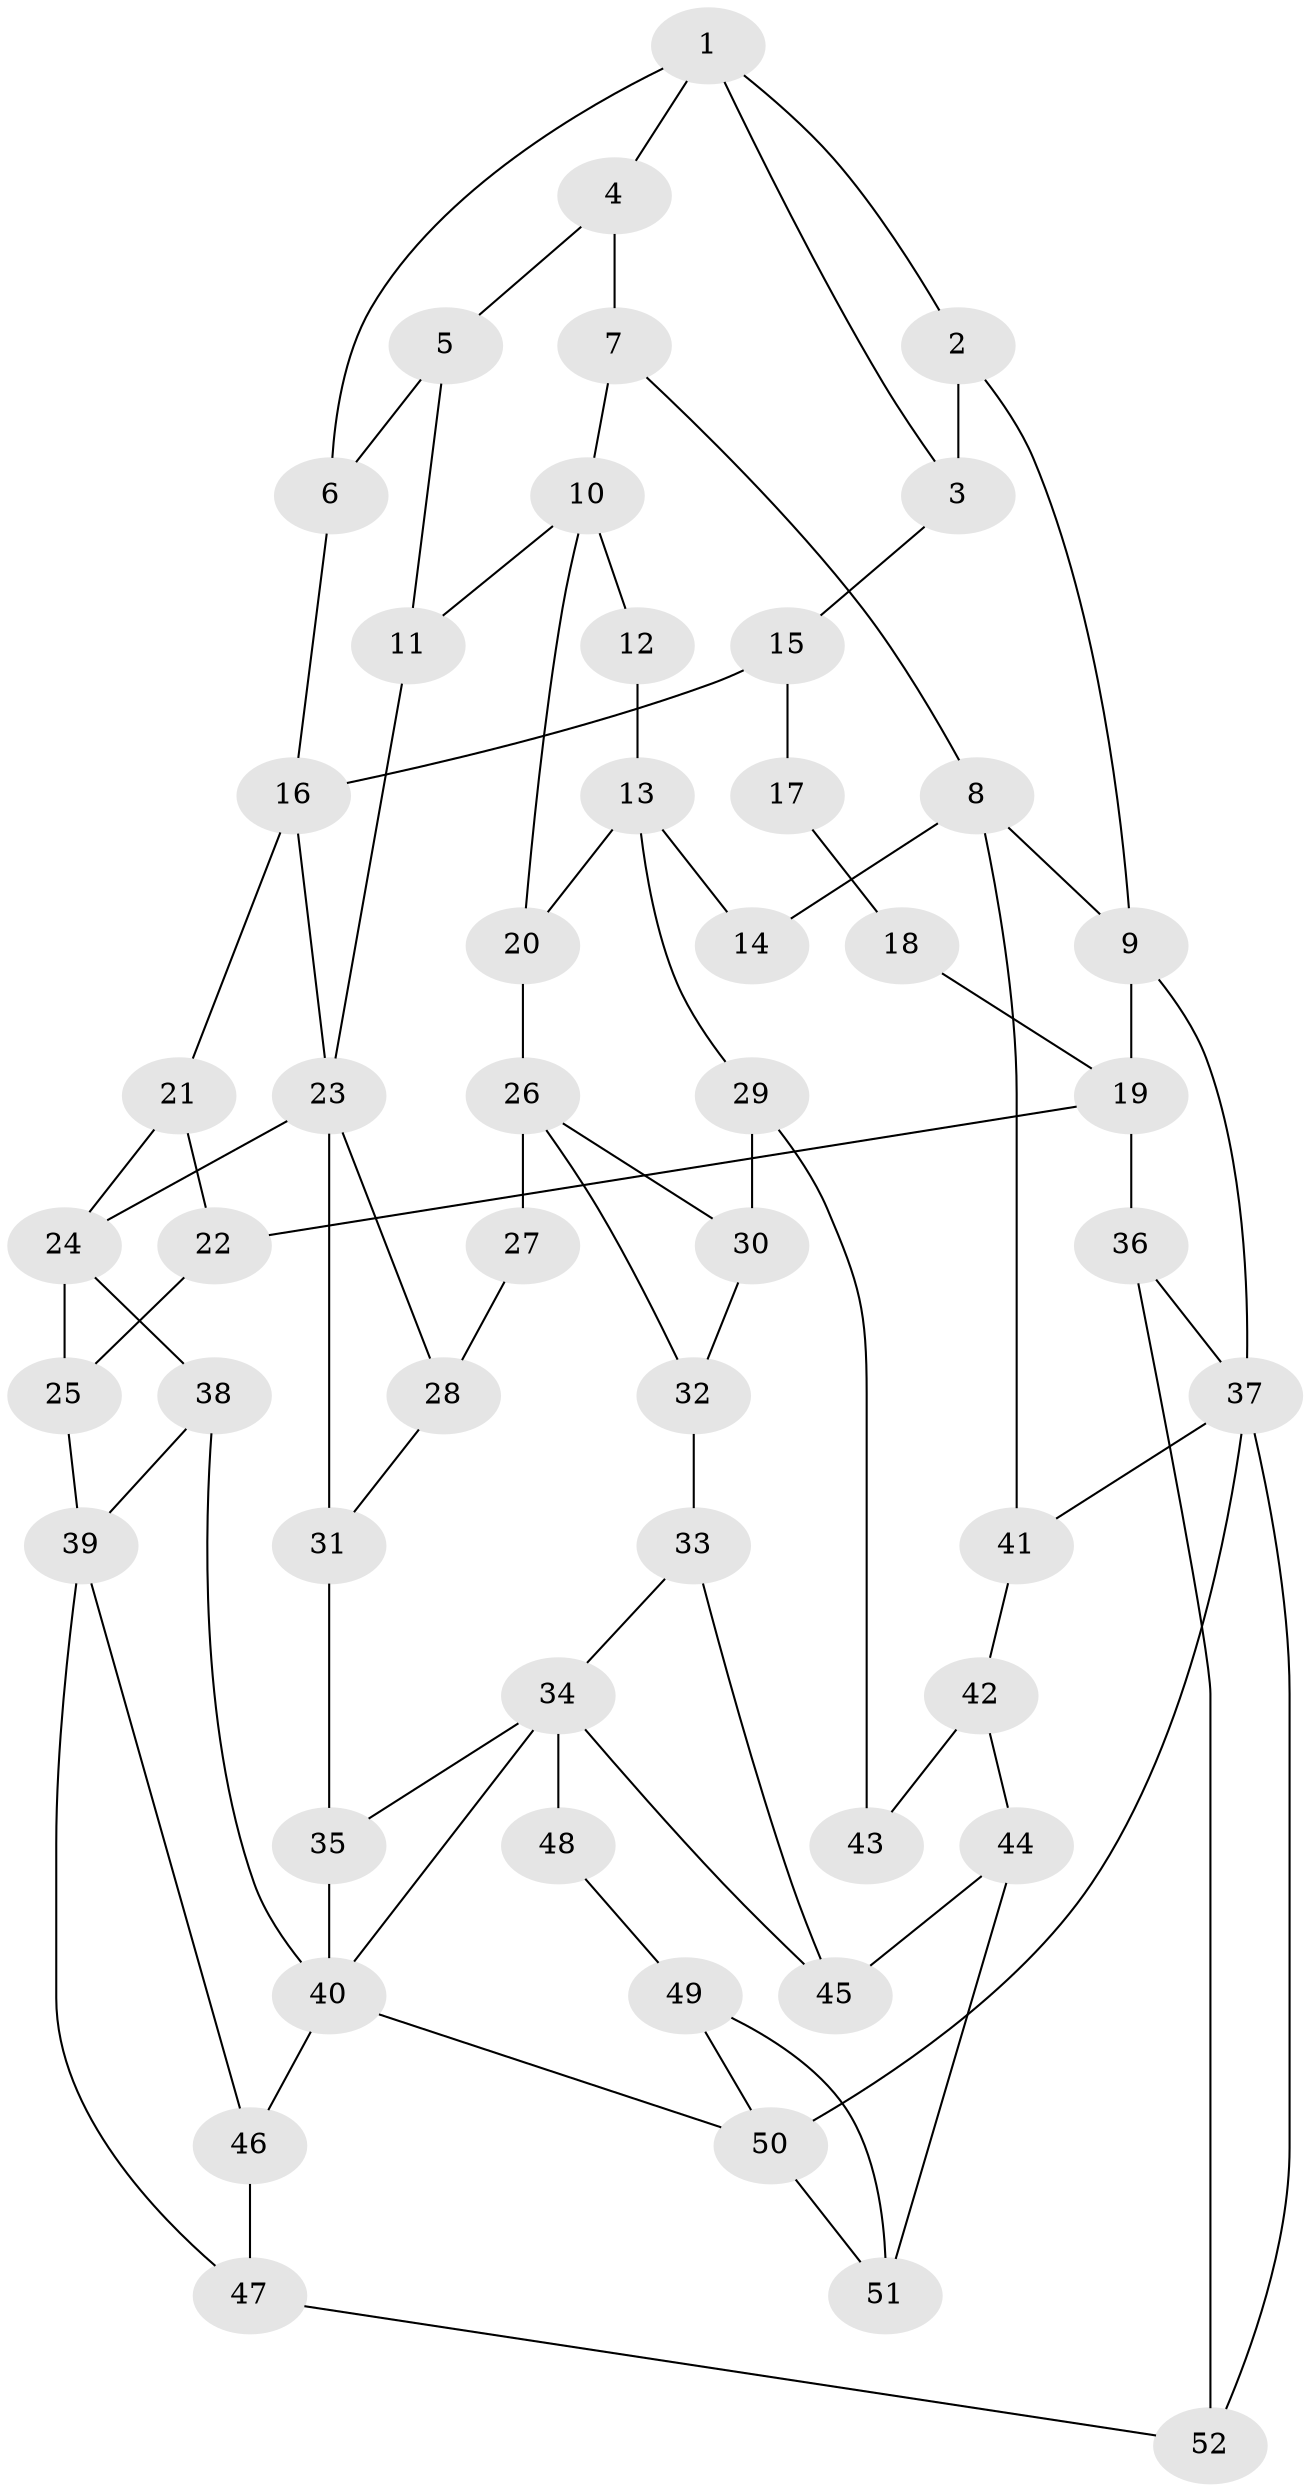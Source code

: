 // original degree distribution, {3: 0.019230769230769232, 4: 0.23076923076923078, 6: 0.21153846153846154, 5: 0.5384615384615384}
// Generated by graph-tools (version 1.1) at 2025/54/03/04/25 22:54:18]
// undirected, 52 vertices, 84 edges
graph export_dot {
  node [color=gray90,style=filled];
  1;
  2;
  3;
  4;
  5;
  6;
  7;
  8;
  9;
  10;
  11;
  12;
  13;
  14;
  15;
  16;
  17;
  18;
  19;
  20;
  21;
  22;
  23;
  24;
  25;
  26;
  27;
  28;
  29;
  30;
  31;
  32;
  33;
  34;
  35;
  36;
  37;
  38;
  39;
  40;
  41;
  42;
  43;
  44;
  45;
  46;
  47;
  48;
  49;
  50;
  51;
  52;
  1 -- 2 [weight=1.0];
  1 -- 3 [weight=1.0];
  1 -- 4 [weight=1.0];
  1 -- 6 [weight=1.0];
  2 -- 3 [weight=1.0];
  2 -- 9 [weight=1.0];
  3 -- 15 [weight=2.0];
  4 -- 5 [weight=1.0];
  4 -- 7 [weight=1.0];
  5 -- 6 [weight=1.0];
  5 -- 11 [weight=1.0];
  6 -- 16 [weight=1.0];
  7 -- 8 [weight=1.0];
  7 -- 10 [weight=1.0];
  8 -- 9 [weight=1.0];
  8 -- 14 [weight=1.0];
  8 -- 41 [weight=1.0];
  9 -- 19 [weight=1.0];
  9 -- 37 [weight=1.0];
  10 -- 11 [weight=1.0];
  10 -- 12 [weight=2.0];
  10 -- 20 [weight=2.0];
  11 -- 23 [weight=1.0];
  12 -- 13 [weight=1.0];
  13 -- 14 [weight=2.0];
  13 -- 20 [weight=1.0];
  13 -- 29 [weight=2.0];
  15 -- 16 [weight=2.0];
  15 -- 17 [weight=2.0];
  16 -- 21 [weight=1.0];
  16 -- 23 [weight=1.0];
  17 -- 18 [weight=1.0];
  18 -- 19 [weight=2.0];
  19 -- 22 [weight=2.0];
  19 -- 36 [weight=1.0];
  20 -- 26 [weight=2.0];
  21 -- 22 [weight=1.0];
  21 -- 24 [weight=1.0];
  22 -- 25 [weight=2.0];
  23 -- 24 [weight=2.0];
  23 -- 28 [weight=1.0];
  23 -- 31 [weight=1.0];
  24 -- 25 [weight=1.0];
  24 -- 38 [weight=1.0];
  25 -- 39 [weight=2.0];
  26 -- 27 [weight=2.0];
  26 -- 30 [weight=1.0];
  26 -- 32 [weight=1.0];
  27 -- 28 [weight=1.0];
  28 -- 31 [weight=1.0];
  29 -- 30 [weight=1.0];
  29 -- 43 [weight=2.0];
  30 -- 32 [weight=1.0];
  31 -- 35 [weight=1.0];
  32 -- 33 [weight=1.0];
  33 -- 34 [weight=1.0];
  33 -- 45 [weight=1.0];
  34 -- 35 [weight=1.0];
  34 -- 40 [weight=1.0];
  34 -- 45 [weight=1.0];
  34 -- 48 [weight=2.0];
  35 -- 40 [weight=1.0];
  36 -- 37 [weight=1.0];
  36 -- 52 [weight=1.0];
  37 -- 41 [weight=2.0];
  37 -- 50 [weight=2.0];
  37 -- 52 [weight=1.0];
  38 -- 39 [weight=2.0];
  38 -- 40 [weight=1.0];
  39 -- 46 [weight=1.0];
  39 -- 47 [weight=1.0];
  40 -- 46 [weight=1.0];
  40 -- 50 [weight=1.0];
  41 -- 42 [weight=1.0];
  42 -- 43 [weight=4.0];
  42 -- 44 [weight=1.0];
  44 -- 45 [weight=1.0];
  44 -- 51 [weight=1.0];
  46 -- 47 [weight=1.0];
  47 -- 52 [weight=1.0];
  48 -- 49 [weight=1.0];
  49 -- 50 [weight=1.0];
  49 -- 51 [weight=1.0];
  50 -- 51 [weight=1.0];
}
